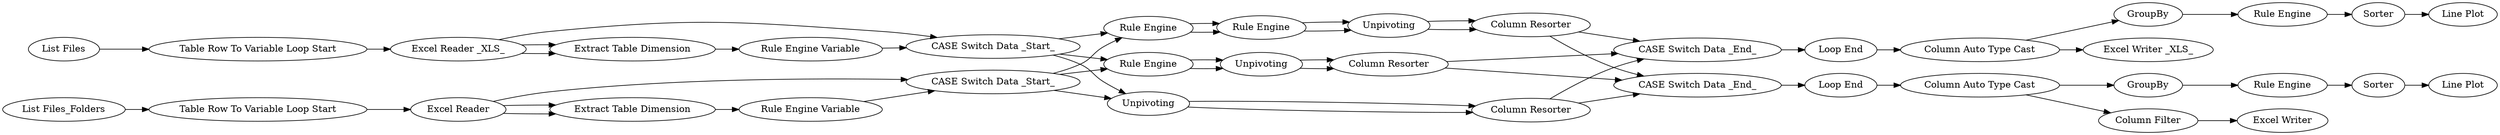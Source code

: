 digraph {
	1 [label="List Files"]
	2 [label="Table Row To Variable Loop Start"]
	3 [label="Excel Reader _XLS_"]
	4 [label="Extract Table Dimension"]
	5 [label="Rule Engine Variable"]
	6 [label="CASE Switch Data _Start_"]
	13 [label="CASE Switch Data _End_"]
	18 [label="Loop End"]
	19 [label="Column Auto Type Cast"]
	20 [label="Line Plot"]
	21 [label=GroupBy]
	22 [label="Excel Writer _XLS_"]
	7 [label=Unpivoting]
	8 [label="Column Resorter"]
	9 [label="Rule Engine"]
	16 [label=Unpivoting]
	17 [label="Column Resorter"]
	10 [label="Rule Engine"]
	11 [label="Rule Engine"]
	14 [label=Unpivoting]
	15 [label="Column Resorter"]
	26 [label="Rule Engine"]
	28 [label=Sorter]
	29 [label="Table Row To Variable Loop Start"]
	30 [label="List Files_Folders"]
	31 [label="Excel Reader"]
	7 [label=Unpivoting]
	8 [label="Column Resorter"]
	33 [label="Loop End"]
	9 [label="Rule Engine"]
	16 [label=Unpivoting]
	17 [label="Column Resorter"]
	35 [label="Extract Table Dimension"]
	36 [label="CASE Switch Data _Start_"]
	37 [label="Rule Engine Variable"]
	38 [label="CASE Switch Data _End_"]
	39 [label="Column Auto Type Cast"]
	10 [label="Rule Engine"]
	11 [label="Rule Engine"]
	14 [label=Unpivoting]
	15 [label="Column Resorter"]
	41 [label=Sorter]
	43 [label=GroupBy]
	44 [label="Line Plot"]
	45 [label="Rule Engine"]
	46 [label="Excel Writer"]
	47 [label="Column Filter"]
	7 -> 8
	9 -> 16
	16 -> 17
	10 -> 11
	11 -> 14
	14 -> 15
	7 -> 8
	9 -> 16
	16 -> 17
	10 -> 11
	11 -> 14
	14 -> 15
	1 -> 2
	2 -> 3
	3 -> 6
	3 -> 4
	3 -> 4
	4 -> 5
	5 -> 6
	6 -> 7
	6 -> 9
	6 -> 10
	13 -> 18
	18 -> 19
	19 -> 22
	19 -> 21
	21 -> 26
	8 -> 13
	17 -> 13
	15 -> 13
	26 -> 28
	28 -> 20
	29 -> 31
	30 -> 29
	31 -> 35
	31 -> 35
	31 -> 36
	8 -> 38
	33 -> 39
	17 -> 38
	35 -> 37
	36 -> 7
	36 -> 9
	36 -> 10
	37 -> 36
	38 -> 33
	39 -> 43
	39 -> 47
	15 -> 38
	41 -> 44
	43 -> 45
	45 -> 41
	47 -> 46
	rankdir=LR
}
